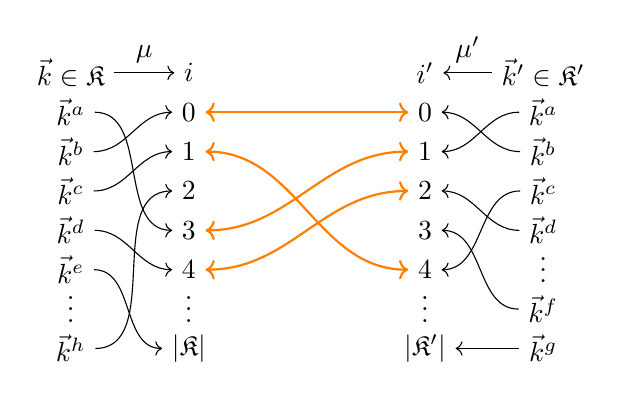 \begin{tikzpicture}[%
    node distance=0.5cm, auto,
    func/.style={scale=0.8,color=gray},
    zero/.style={scale=0.8,color=gray}]

    \node (ko) {$\vec{k} \in \mathfrak{K}$};
    \node (io) [right of=ko, node distance=1.5cm] {$i$};
    \draw[->] (ko) to node {$\mu$} (io);

    \node (ko0) [below of=ko] {$\vec{k}^a$};
    \node (ko1) [below of=ko0] {$\vec{k}^b$};
    \node (ko2) [below of=ko1] {$\vec{k}^c$};
    \node (ko3) [below of=ko2] {$\vec{k}^d$};
    \node (ko4) [below of=ko3] {$\vec{k}^e$};
    \node (ko5) [below of=ko4, node distance=4mm] {$\vdots$};
    \node (ko6) [below of=ko5, node distance=6mm] {$\vec{k}^h$};

    \node (io0) [below of=io] {$0$};
    \node (io1) [below of=io0] {$1$};
    \node (io2) [below of=io1] {$2$};
    \node (io3) [below of=io2] {$3$};
    \node (io4) [below of=io3] {$4$};
    \node (io5) [below of=io4, node distance=4mm] {$\vdots$};
    \node (io6) [below of=io5, node distance=6mm] {$|\mathfrak{K}|$};

    \draw[->] (ko0) to[out=0,in=180] node {} (io3);
    \draw[->] (ko1) to[out=0,in=180] node {} (io0);
    \draw[->] (ko2) to[out=0,in=180] node {} (io1);
    \draw[->] (ko3) to[out=0,in=180] node {} (io4);
    \draw[->] (ko4) to[out=0,in=180] node {} (io6);
    \draw[->] (ko6) to[out=0,in=180] node {} (io2);

    \node (ip) [right of=io, node distance=3cm] {$i^\prime$};
    \node (kp) [right of=ip, node distance=1.5cm] {$\vec{k}^\prime \in \mathfrak{K}^\prime$};
    \draw[<-] (ip) to node {$\mu^\prime$} (kp);

    \node (kp0) [below of=kp] {$\vec{k}^a$};
    \node (kp1) [below of=kp0] {$\vec{k}^b$};
    \node (kp2) [below of=kp1] {$\vec{k}^c$};
    \node (kp3) [below of=kp2] {$\vec{k}^d$};
    \node (kp4) [below of=kp3, node distance=4mm] {$\vdots$};
    \node (kp5) [below of=kp4, node distance=6mm] {$\vec{k}^f$};
    \node (kp6) [below of=kp5] {$\vec{k}^g$};

    \node (ip0) [below of=ip] {$0$};
    \node (ip1) [below of=ip0] {$1$};
    \node (ip2) [below of=ip1] {$2$};
    \node (ip3) [below of=ip2] {$3$};
    \node (ip4) [below of=ip3] {$4$};
    \node (ip5) [below of=ip4, node distance=4mm] {$\vdots$};
    \node (ip6) [below of=ip5, node distance=6mm] {$|\mathfrak{K}^\prime|$};

    \draw[->] (kp0) to[out=180,in=0] node {} (ip1);
    \draw[->] (kp1) to[out=180,in=0] node {} (ip0);
    \draw[->] (kp2) to[out=180,in=0] node {} (ip4);
    \draw[->] (kp3) to[out=180,in=0] node {} (ip2);
    \draw[->] (kp5) to[out=180,in=0] node {} (ip3);
    \draw[->] (kp6) to[out=180,in=0] node {} (ip6);

    \draw[thick, <->, color=orange] (io0) to[out=0,in=180] node {} (ip0);
    \draw[thick, <->, color=orange] (io1) to[out=0,in=180] node {} (ip4);
    \draw[thick, <->, color=orange] (io3) to[out=0,in=180] node {} (ip1);
    \draw[thick, <->, color=orange] (io4) to[out=0,in=180] node {} (ip2);
\end{tikzpicture}
